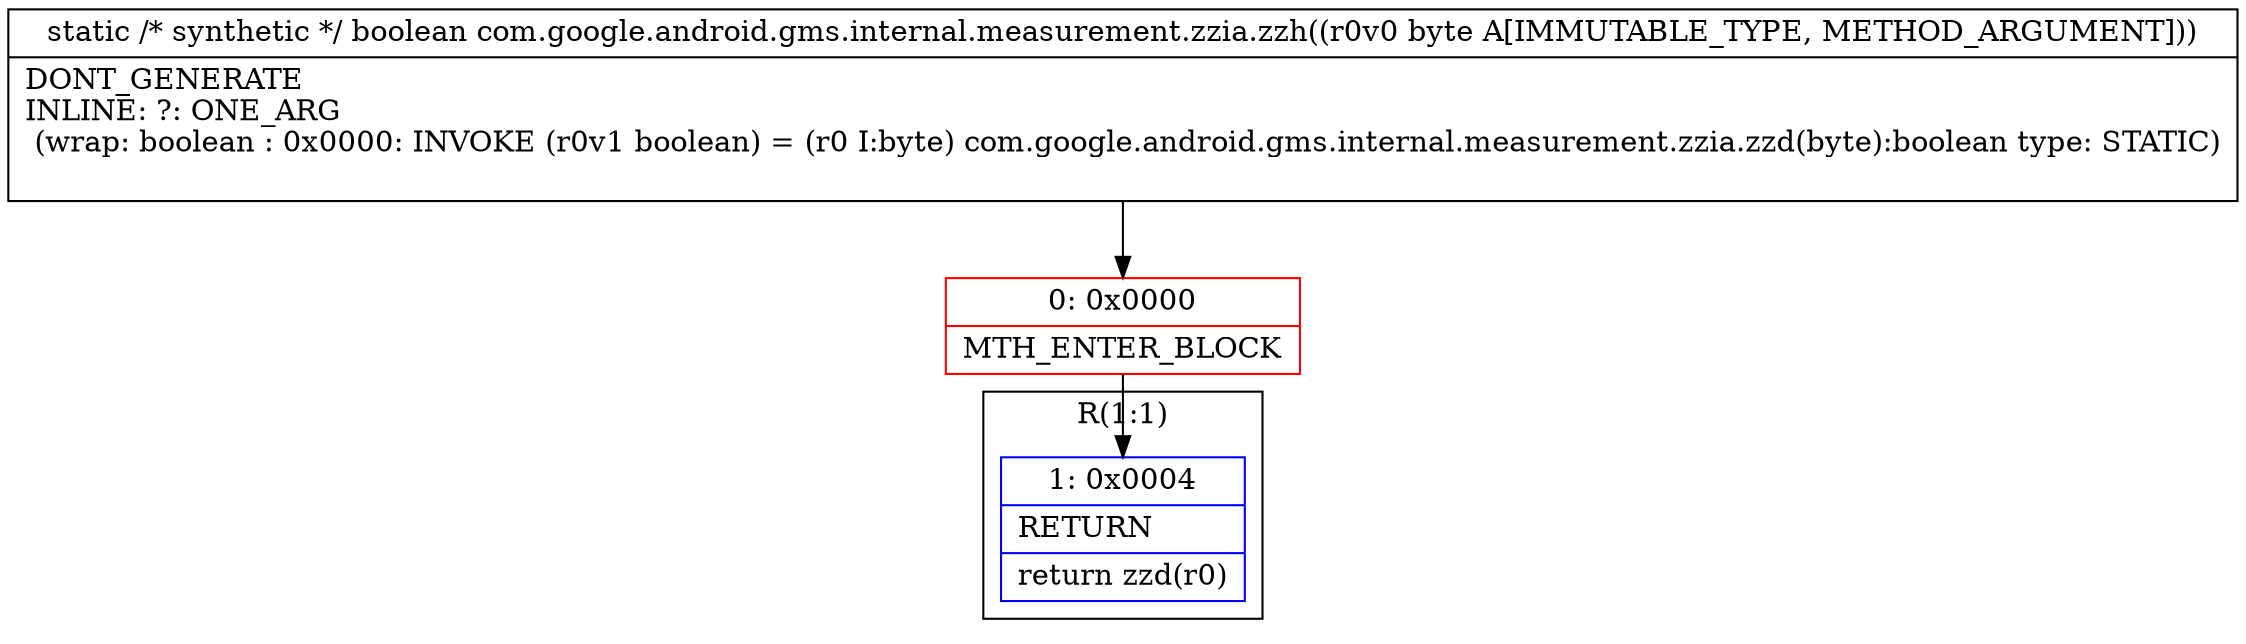 digraph "CFG forcom.google.android.gms.internal.measurement.zzia.zzh(B)Z" {
subgraph cluster_Region_1966507373 {
label = "R(1:1)";
node [shape=record,color=blue];
Node_1 [shape=record,label="{1\:\ 0x0004|RETURN\l|return zzd(r0)\l}"];
}
Node_0 [shape=record,color=red,label="{0\:\ 0x0000|MTH_ENTER_BLOCK\l}"];
MethodNode[shape=record,label="{static \/* synthetic *\/ boolean com.google.android.gms.internal.measurement.zzia.zzh((r0v0 byte A[IMMUTABLE_TYPE, METHOD_ARGUMENT]))  | DONT_GENERATE\lINLINE: ?: ONE_ARG  \l  (wrap: boolean : 0x0000: INVOKE  (r0v1 boolean) = (r0 I:byte) com.google.android.gms.internal.measurement.zzia.zzd(byte):boolean type: STATIC)\l\l}"];
MethodNode -> Node_0;
Node_0 -> Node_1;
}

